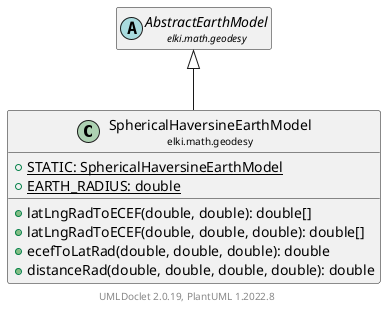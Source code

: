 @startuml
    remove .*\.(Instance|Par|Parameterizer|Factory)$
    set namespaceSeparator none
    hide empty fields
    hide empty methods

    class "<size:14>SphericalHaversineEarthModel\n<size:10>elki.math.geodesy" as elki.math.geodesy.SphericalHaversineEarthModel [[SphericalHaversineEarthModel.html]] {
        {static} +STATIC: SphericalHaversineEarthModel
        {static} +EARTH_RADIUS: double
        +latLngRadToECEF(double, double): double[]
        +latLngRadToECEF(double, double, double): double[]
        +ecefToLatRad(double, double, double): double
        +distanceRad(double, double, double, double): double
    }

    abstract class "<size:14>AbstractEarthModel\n<size:10>elki.math.geodesy" as elki.math.geodesy.AbstractEarthModel [[AbstractEarthModel.html]]
    class "<size:14>SphericalHaversineEarthModel.Par\n<size:10>elki.math.geodesy" as elki.math.geodesy.SphericalHaversineEarthModel.Par [[SphericalHaversineEarthModel.Par.html]]

    elki.math.geodesy.AbstractEarthModel <|-- elki.math.geodesy.SphericalHaversineEarthModel
    elki.math.geodesy.SphericalHaversineEarthModel +-- elki.math.geodesy.SphericalHaversineEarthModel.Par

    center footer UMLDoclet 2.0.19, PlantUML 1.2022.8
@enduml
